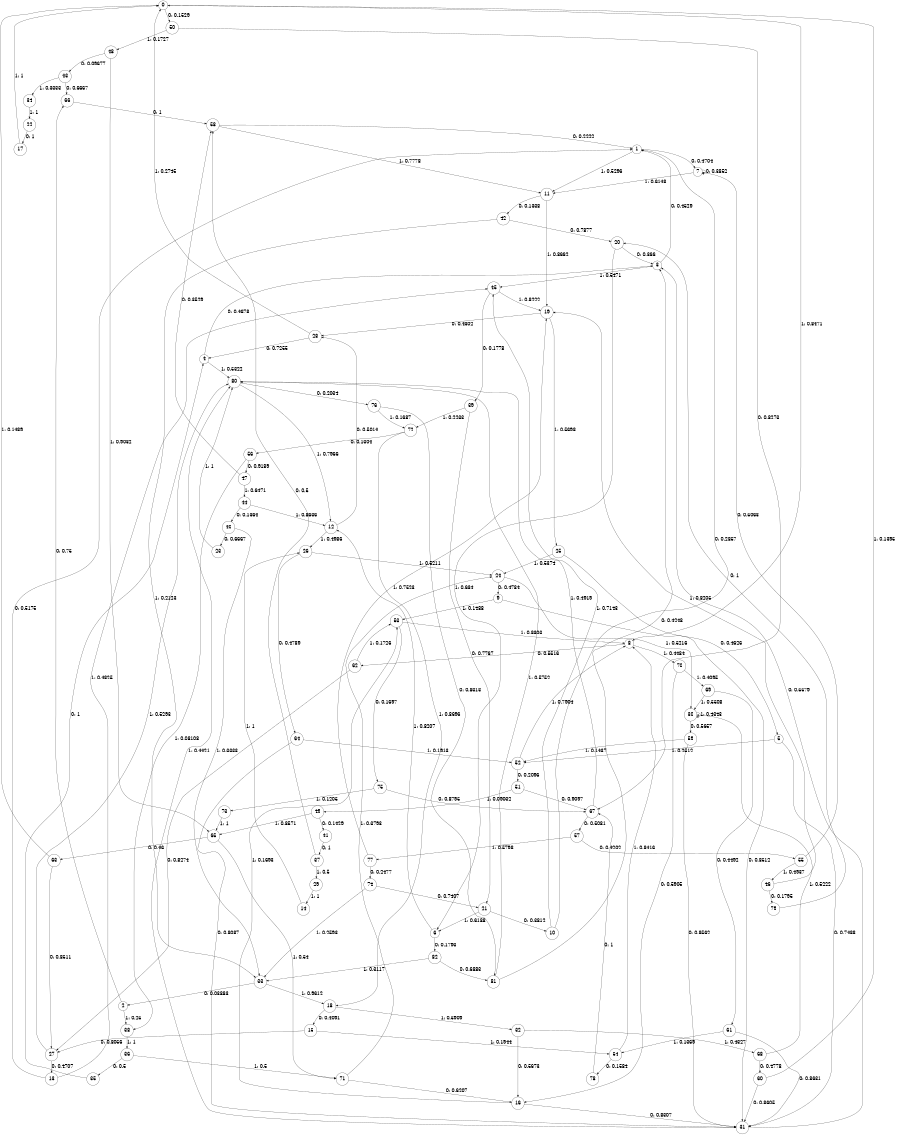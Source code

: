 digraph "ch12faceL10" {
size = "6,8.5";
ratio = "fill";
node [shape = circle];
node [fontsize = 24];
edge [fontsize = 24];
0 -> 50 [label = "0: 0.1529   "];
0 -> 8 [label = "1: 0.8471   "];
1 -> 7 [label = "0: 0.4704   "];
1 -> 11 [label = "1: 0.5296   "];
2 -> 66 [label = "0: 0.75     "];
2 -> 38 [label = "1: 0.25     "];
3 -> 1 [label = "0: 0.4529   "];
3 -> 45 [label = "1: 0.5471   "];
4 -> 3 [label = "0: 0.4678   "];
4 -> 80 [label = "1: 0.5322   "];
5 -> 31 [label = "0: 0.7488   "];
5 -> 52 [label = "1: 0.2512   "];
6 -> 82 [label = "0: 0.1793   "];
6 -> 12 [label = "1: 0.8207   "];
7 -> 7 [label = "0: 0.3852   "];
7 -> 11 [label = "1: 0.6148   "];
8 -> 62 [label = "0: 0.5516   "];
8 -> 70 [label = "1: 0.4484   "];
9 -> 31 [label = "0: 0.8512   "];
9 -> 53 [label = "1: 0.1488   "];
10 -> 1 [label = "0: 0.2857   "];
10 -> 45 [label = "1: 0.7143   "];
11 -> 42 [label = "0: 0.1338   "];
11 -> 19 [label = "1: 0.8662   "];
12 -> 28 [label = "0: 0.5014   "];
12 -> 26 [label = "1: 0.4986   "];
13 -> 1 [label = "0: 0.5175   "];
13 -> 45 [label = "1: 0.4825   "];
14 -> 26 [label = "1: 1        "];
15 -> 27 [label = "0: 0.8056   "];
15 -> 54 [label = "1: 0.1944   "];
16 -> 31 [label = "0: 0.8307   "];
16 -> 53 [label = "1: 0.1693   "];
17 -> 0 [label = "1: 1        "];
18 -> 15 [label = "0: 0.4091   "];
18 -> 32 [label = "1: 0.5909   "];
19 -> 28 [label = "0: 0.4302   "];
19 -> 25 [label = "1: 0.5698   "];
20 -> 3 [label = "0: 0.366    "];
20 -> 6 [label = "1: 0.634    "];
21 -> 10 [label = "0: 0.3812   "];
21 -> 6 [label = "1: 0.6188   "];
22 -> 17 [label = "0: 1        "];
23 -> 80 [label = "1: 1        "];
24 -> 9 [label = "0: 0.4784   "];
24 -> 30 [label = "1: 0.5216   "];
25 -> 5 [label = "0: 0.4626   "];
25 -> 24 [label = "1: 0.5374   "];
26 -> 64 [label = "0: 0.4789   "];
26 -> 24 [label = "1: 0.5211   "];
27 -> 13 [label = "0: 0.4707   "];
27 -> 80 [label = "1: 0.5293   "];
28 -> 4 [label = "0: 0.7255   "];
28 -> 0 [label = "1: 0.2745   "];
29 -> 14 [label = "1: 1        "];
30 -> 59 [label = "0: 0.5657   "];
30 -> 30 [label = "1: 0.4343   "];
31 -> 3 [label = "0: 0.5579   "];
31 -> 80 [label = "1: 0.4421   "];
32 -> 16 [label = "0: 0.5673   "];
32 -> 68 [label = "1: 0.4327   "];
33 -> 2 [label = "0: 0.03883  "];
33 -> 18 [label = "1: 0.9612   "];
34 -> 22 [label = "1: 1        "];
35 -> 4 [label = "0: 1        "];
36 -> 35 [label = "0: 0.5      "];
36 -> 71 [label = "1: 0.5      "];
37 -> 58 [label = "0: 0.5      "];
37 -> 29 [label = "1: 0.5      "];
38 -> 36 [label = "1: 1        "];
39 -> 21 [label = "0: 0.7767   "];
39 -> 72 [label = "1: 0.2233   "];
40 -> 23 [label = "0: 0.6667   "];
40 -> 33 [label = "1: 0.3333   "];
41 -> 37 [label = "0: 1        "];
42 -> 20 [label = "0: 0.7877   "];
42 -> 33 [label = "1: 0.2123   "];
43 -> 66 [label = "0: 0.6667   "];
43 -> 34 [label = "1: 0.3333   "];
44 -> 40 [label = "0: 0.1364   "];
44 -> 12 [label = "1: 0.8636   "];
45 -> 39 [label = "0: 0.1778   "];
45 -> 19 [label = "1: 0.8222   "];
46 -> 79 [label = "0: 0.1795   "];
46 -> 19 [label = "1: 0.8205   "];
47 -> 58 [label = "0: 0.3529   "];
47 -> 44 [label = "1: 0.6471   "];
48 -> 43 [label = "0: 0.09677  "];
48 -> 65 [label = "1: 0.9032   "];
49 -> 41 [label = "0: 0.1429   "];
49 -> 65 [label = "1: 0.8571   "];
50 -> 67 [label = "0: 0.8273   "];
50 -> 48 [label = "1: 0.1727   "];
51 -> 67 [label = "0: 0.9097   "];
51 -> 49 [label = "1: 0.09032  "];
52 -> 51 [label = "0: 0.2096   "];
52 -> 8 [label = "1: 0.7904   "];
53 -> 75 [label = "0: 0.1697   "];
53 -> 8 [label = "1: 0.8303   "];
54 -> 78 [label = "0: 0.1584   "];
54 -> 8 [label = "1: 0.8416   "];
55 -> 7 [label = "0: 0.5063   "];
55 -> 46 [label = "1: 0.4937   "];
56 -> 47 [label = "0: 0.9189   "];
56 -> 38 [label = "1: 0.08108  "];
57 -> 55 [label = "0: 0.4202   "];
57 -> 77 [label = "1: 0.5798   "];
58 -> 1 [label = "0: 0.2222   "];
58 -> 11 [label = "1: 0.7778   "];
59 -> 31 [label = "0: 0.8562   "];
59 -> 52 [label = "1: 0.1437   "];
60 -> 31 [label = "0: 0.8605   "];
60 -> 0 [label = "1: 0.1395   "];
61 -> 31 [label = "0: 0.8631   "];
61 -> 54 [label = "1: 0.1369   "];
62 -> 27 [label = "0: 0.8274   "];
62 -> 53 [label = "1: 0.1726   "];
63 -> 27 [label = "0: 0.8511   "];
63 -> 0 [label = "1: 0.1489   "];
64 -> 31 [label = "0: 0.8087   "];
64 -> 52 [label = "1: 0.1913   "];
65 -> 63 [label = "0: 0.46     "];
65 -> 71 [label = "1: 0.54     "];
66 -> 58 [label = "0: 1        "];
67 -> 57 [label = "0: 0.5081   "];
67 -> 80 [label = "1: 0.4919   "];
68 -> 60 [label = "0: 0.4778   "];
68 -> 30 [label = "1: 0.5222   "];
69 -> 61 [label = "0: 0.4492   "];
69 -> 30 [label = "1: 0.5508   "];
70 -> 16 [label = "0: 0.5905   "];
70 -> 69 [label = "1: 0.4095   "];
71 -> 16 [label = "0: 0.6207   "];
71 -> 24 [label = "1: 0.3793   "];
72 -> 56 [label = "0: 0.1304   "];
72 -> 18 [label = "1: 0.8696   "];
73 -> 65 [label = "1: 1        "];
74 -> 21 [label = "0: 0.7407   "];
74 -> 33 [label = "1: 0.2593   "];
75 -> 67 [label = "0: 0.8795   "];
75 -> 73 [label = "1: 0.1205   "];
76 -> 81 [label = "0: 0.8313   "];
76 -> 72 [label = "1: 0.1687   "];
77 -> 74 [label = "0: 0.2477   "];
77 -> 19 [label = "1: 0.7523   "];
78 -> 67 [label = "0: 1        "];
79 -> 20 [label = "0: 1        "];
80 -> 76 [label = "0: 0.2034   "];
80 -> 12 [label = "1: 0.7966   "];
81 -> 3 [label = "0: 0.4248   "];
81 -> 80 [label = "1: 0.5752   "];
82 -> 81 [label = "0: 0.6883   "];
82 -> 33 [label = "1: 0.3117   "];
}